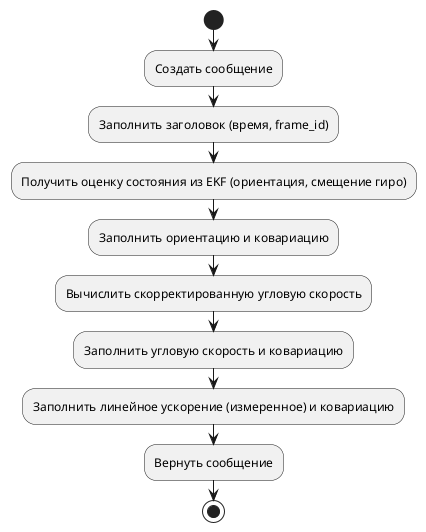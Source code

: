 @startuml 

start
:Создать сообщение;
:Заполнить заголовок (время, frame_id);
:Получить оценку состояния из EKF (ориентация, смещение гиро);
:Заполнить ориентацию и ковариацию;
:Вычислить скорректированную угловую скорость;
:Заполнить угловую скорость и ковариацию;
:Заполнить линейное ускорение (измеренное) и ковариацию;
:Вернуть сообщение;
stop

@enduml